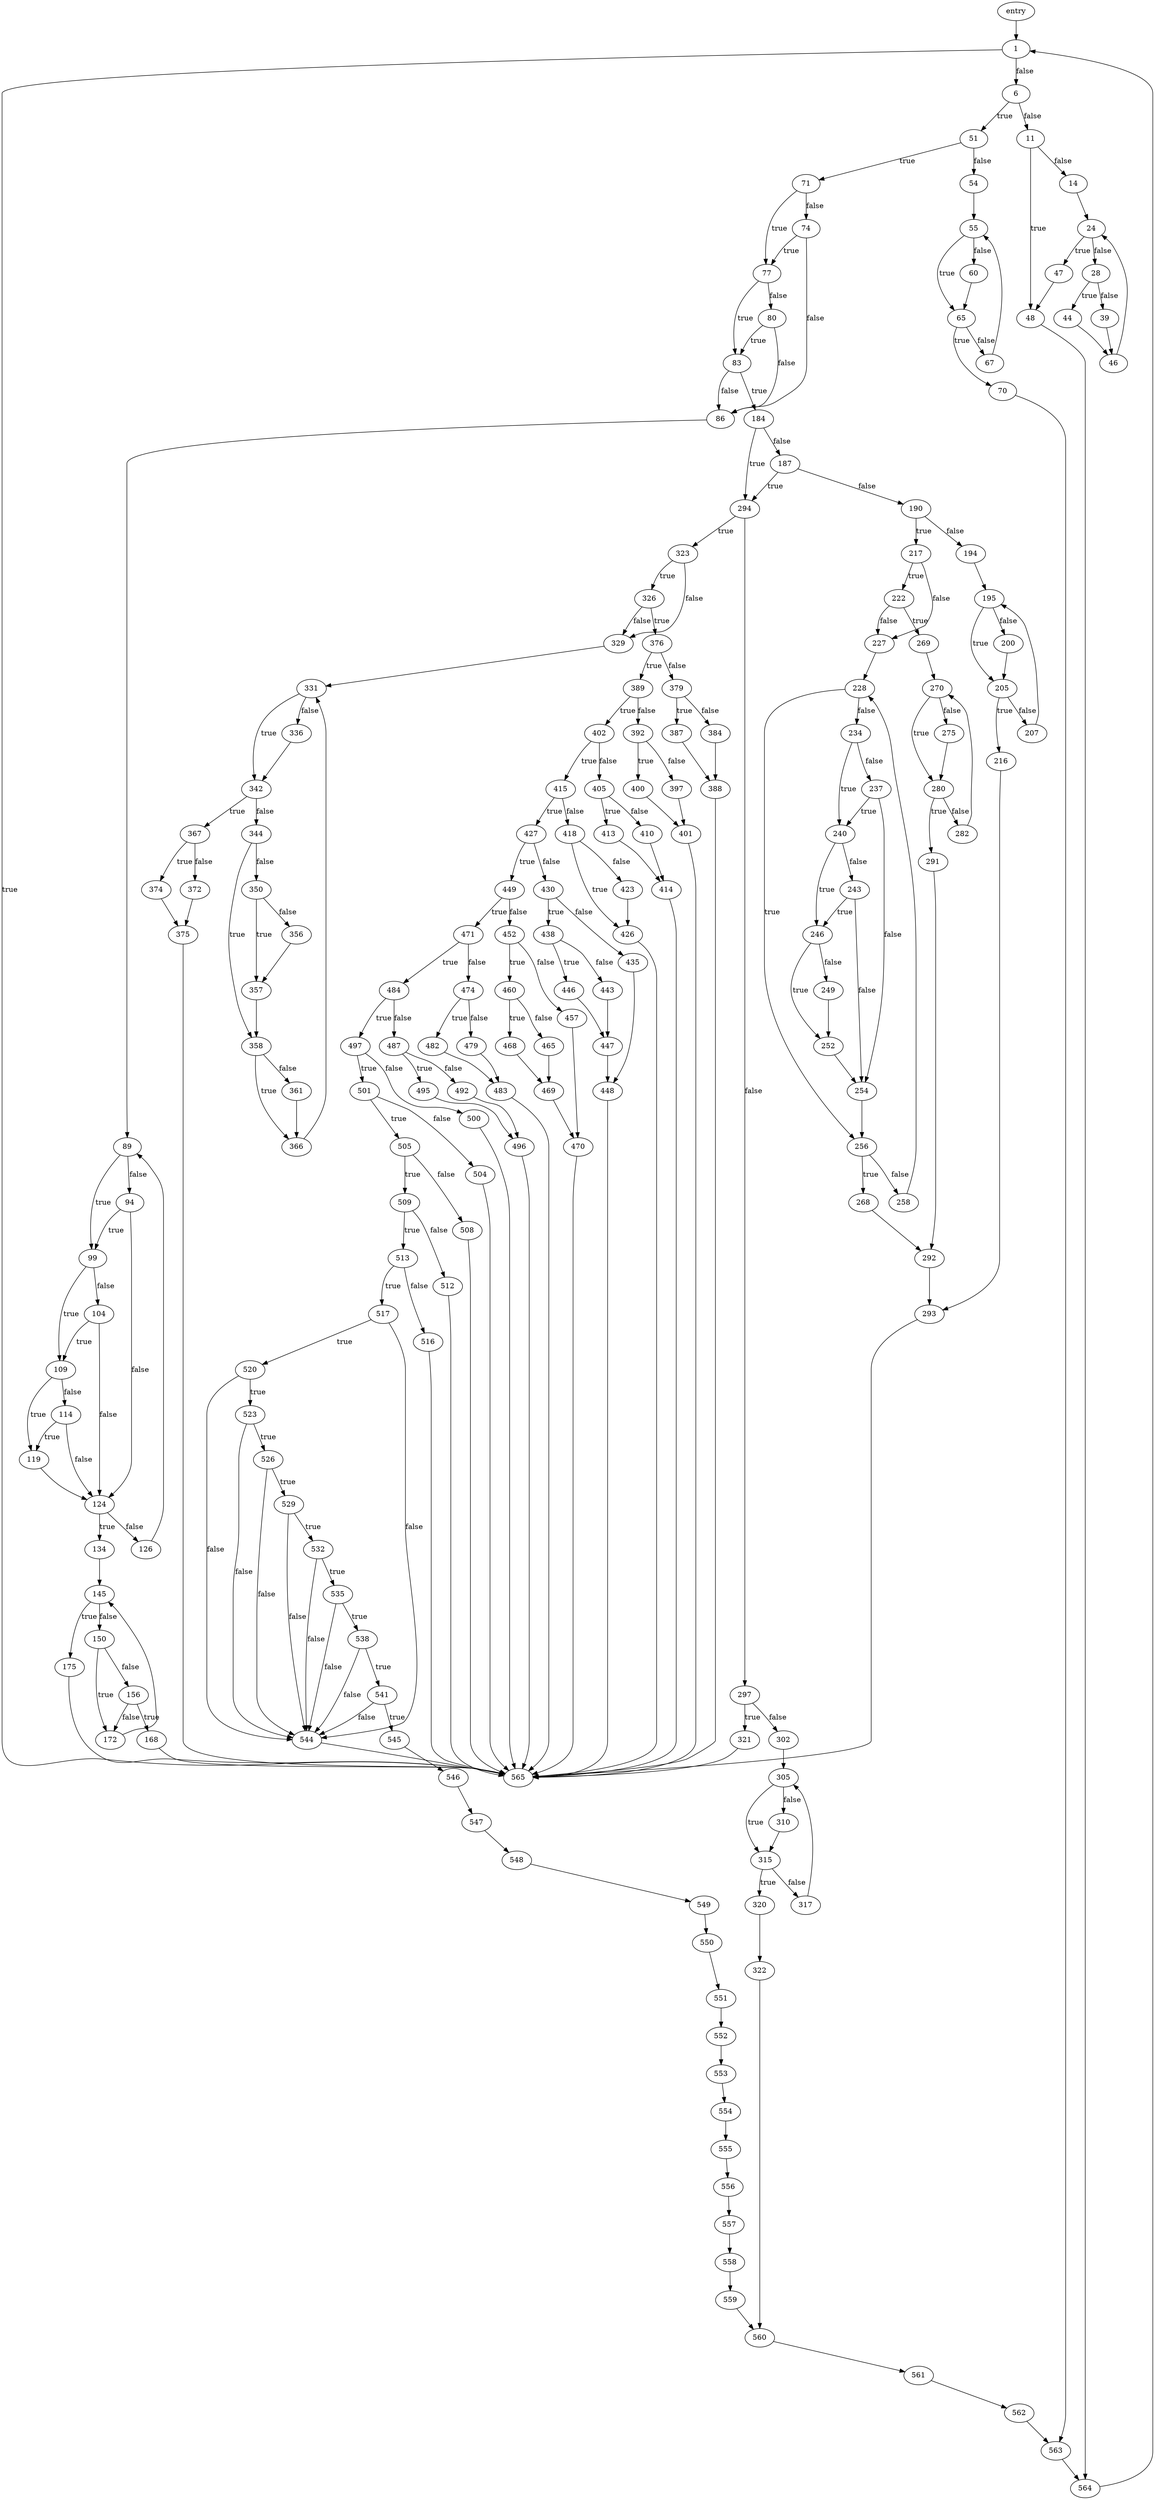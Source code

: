 digraph next {
	0->1;
	1->565[ label=true ];
	1->6[ label=false ];
	6->51[ label=true ];
	6->11[ label=false ];
	11->48[ label=true ];
	11->14[ label=false ];
	14->24;
	24->47[ label=true ];
	24->28[ label=false ];
	28->44[ label=true ];
	28->39[ label=false ];
	39->46;
	44->46;
	46->24;
	47->48;
	48->564;
	51->71[ label=true ];
	51->54[ label=false ];
	54->55;
	55->65[ label=true ];
	55->60[ label=false ];
	60->65;
	65->70[ label=true ];
	65->67[ label=false ];
	67->55;
	70->563;
	71->77[ label=true ];
	71->74[ label=false ];
	74->77[ label=true ];
	74->86[ label=false ];
	77->83[ label=true ];
	77->80[ label=false ];
	80->83[ label=true ];
	80->86[ label=false ];
	83->184[ label=true ];
	83->86[ label=false ];
	86->89;
	89->99[ label=true ];
	89->94[ label=false ];
	94->99[ label=true ];
	94->124[ label=false ];
	99->109[ label=true ];
	99->104[ label=false ];
	104->109[ label=true ];
	104->124[ label=false ];
	109->119[ label=true ];
	109->114[ label=false ];
	114->119[ label=true ];
	114->124[ label=false ];
	119->124;
	124->134[ label=true ];
	124->126[ label=false ];
	126->89;
	134->145;
	145->175[ label=true ];
	145->150[ label=false ];
	150->172[ label=true ];
	150->156[ label=false ];
	156->168[ label=true ];
	156->172[ label=false ];
	168->565;
	172->145;
	175->565;
	184->294[ label=true ];
	184->187[ label=false ];
	187->294[ label=true ];
	187->190[ label=false ];
	190->217[ label=true ];
	190->194[ label=false ];
	194->195;
	195->205[ label=true ];
	195->200[ label=false ];
	200->205;
	205->216[ label=true ];
	205->207[ label=false ];
	207->195;
	216->293;
	217->222[ label=true ];
	217->227[ label=false ];
	222->269[ label=true ];
	222->227[ label=false ];
	227->228;
	228->256[ label=true ];
	228->234[ label=false ];
	234->240[ label=true ];
	234->237[ label=false ];
	237->240[ label=true ];
	237->254[ label=false ];
	240->246[ label=true ];
	240->243[ label=false ];
	243->246[ label=true ];
	243->254[ label=false ];
	246->252[ label=true ];
	246->249[ label=false ];
	249->252;
	252->254;
	254->256;
	256->268[ label=true ];
	256->258[ label=false ];
	258->228;
	268->292;
	269->270;
	270->280[ label=true ];
	270->275[ label=false ];
	275->280;
	280->291[ label=true ];
	280->282[ label=false ];
	282->270;
	291->292;
	292->293;
	293->565;
	294->323[ label=true ];
	294->297[ label=false ];
	297->321[ label=true ];
	297->302[ label=false ];
	302->305;
	305->315[ label=true ];
	305->310[ label=false ];
	310->315;
	315->320[ label=true ];
	315->317[ label=false ];
	317->305;
	320->322;
	321->565;
	322->560;
	323->326[ label=true ];
	323->329[ label=false ];
	326->376[ label=true ];
	326->329[ label=false ];
	329->331;
	331->342[ label=true ];
	331->336[ label=false ];
	336->342;
	342->367[ label=true ];
	342->344[ label=false ];
	344->358[ label=true ];
	344->350[ label=false ];
	350->357[ label=true ];
	350->356[ label=false ];
	356->357;
	357->358;
	358->366[ label=true ];
	358->361[ label=false ];
	361->366;
	366->331;
	367->374[ label=true ];
	367->372[ label=false ];
	372->375;
	374->375;
	375->565;
	376->389[ label=true ];
	376->379[ label=false ];
	379->387[ label=true ];
	379->384[ label=false ];
	384->388;
	387->388;
	388->565;
	389->402[ label=true ];
	389->392[ label=false ];
	392->400[ label=true ];
	392->397[ label=false ];
	397->401;
	400->401;
	401->565;
	402->415[ label=true ];
	402->405[ label=false ];
	405->413[ label=true ];
	405->410[ label=false ];
	410->414;
	413->414;
	414->565;
	415->427[ label=true ];
	415->418[ label=false ];
	418->426[ label=true ];
	418->423[ label=false ];
	423->426;
	426->565;
	427->449[ label=true ];
	427->430[ label=false ];
	430->438[ label=true ];
	430->435[ label=false ];
	435->448;
	438->446[ label=true ];
	438->443[ label=false ];
	443->447;
	446->447;
	447->448;
	448->565;
	449->471[ label=true ];
	449->452[ label=false ];
	452->460[ label=true ];
	452->457[ label=false ];
	457->470;
	460->468[ label=true ];
	460->465[ label=false ];
	465->469;
	468->469;
	469->470;
	470->565;
	471->484[ label=true ];
	471->474[ label=false ];
	474->482[ label=true ];
	474->479[ label=false ];
	479->483;
	482->483;
	483->565;
	484->497[ label=true ];
	484->487[ label=false ];
	487->495[ label=true ];
	487->492[ label=false ];
	492->496;
	495->496;
	496->565;
	497->501[ label=true ];
	497->500[ label=false ];
	500->565;
	501->505[ label=true ];
	501->504[ label=false ];
	504->565;
	505->509[ label=true ];
	505->508[ label=false ];
	508->565;
	509->513[ label=true ];
	509->512[ label=false ];
	512->565;
	513->517[ label=true ];
	513->516[ label=false ];
	516->565;
	517->520[ label=true ];
	517->544[ label=false ];
	520->523[ label=true ];
	520->544[ label=false ];
	523->526[ label=true ];
	523->544[ label=false ];
	526->529[ label=true ];
	526->544[ label=false ];
	529->532[ label=true ];
	529->544[ label=false ];
	532->535[ label=true ];
	532->544[ label=false ];
	535->538[ label=true ];
	535->544[ label=false ];
	538->541[ label=true ];
	538->544[ label=false ];
	541->545[ label=true ];
	541->544[ label=false ];
	544->565;
	545->546;
	546->547;
	547->548;
	548->549;
	549->550;
	550->551;
	551->552;
	552->553;
	553->554;
	554->555;
	555->556;
	556->557;
	557->558;
	558->559;
	559->560;
	560->561;
	561->562;
	562->563;
	563->564;
	564->1;
	0 [ label=entry ];
	1;
	104;
	109;
	11;
	114;
	119;
	124;
	126;
	134;
	14;
	145;
	150;
	156;
	168;
	172;
	175;
	184;
	187;
	190;
	194;
	195;
	200;
	205;
	207;
	216;
	217;
	222;
	227;
	228;
	234;
	237;
	24;
	240;
	243;
	246;
	249;
	252;
	254;
	256;
	258;
	268;
	269;
	270;
	275;
	28;
	280;
	282;
	291;
	292;
	293;
	294;
	297;
	302;
	305;
	310;
	315;
	317;
	320;
	321;
	322;
	323;
	326;
	329;
	331;
	336;
	342;
	344;
	350;
	356;
	357;
	358;
	361;
	366;
	367;
	372;
	374;
	375;
	376;
	379;
	384;
	387;
	388;
	389;
	39;
	392;
	397;
	400;
	401;
	402;
	405;
	410;
	413;
	414;
	415;
	418;
	423;
	426;
	427;
	430;
	435;
	438;
	44;
	443;
	446;
	447;
	448;
	449;
	452;
	457;
	46;
	460;
	465;
	468;
	469;
	47;
	470;
	471;
	474;
	479;
	48;
	482;
	483;
	484;
	487;
	492;
	495;
	496;
	497;
	500;
	501;
	504;
	505;
	508;
	509;
	51;
	512;
	513;
	516;
	517;
	520;
	523;
	526;
	529;
	532;
	535;
	538;
	54;
	541;
	544;
	545;
	546;
	547;
	548;
	549;
	55;
	550;
	551;
	552;
	553;
	554;
	555;
	556;
	557;
	558;
	559;
	560;
	561;
	562;
	563;
	564;
	565;
	6;
	60;
	65;
	67;
	70;
	71;
	74;
	77;
	80;
	83;
	86;
	89;
	94;
	99;

}
